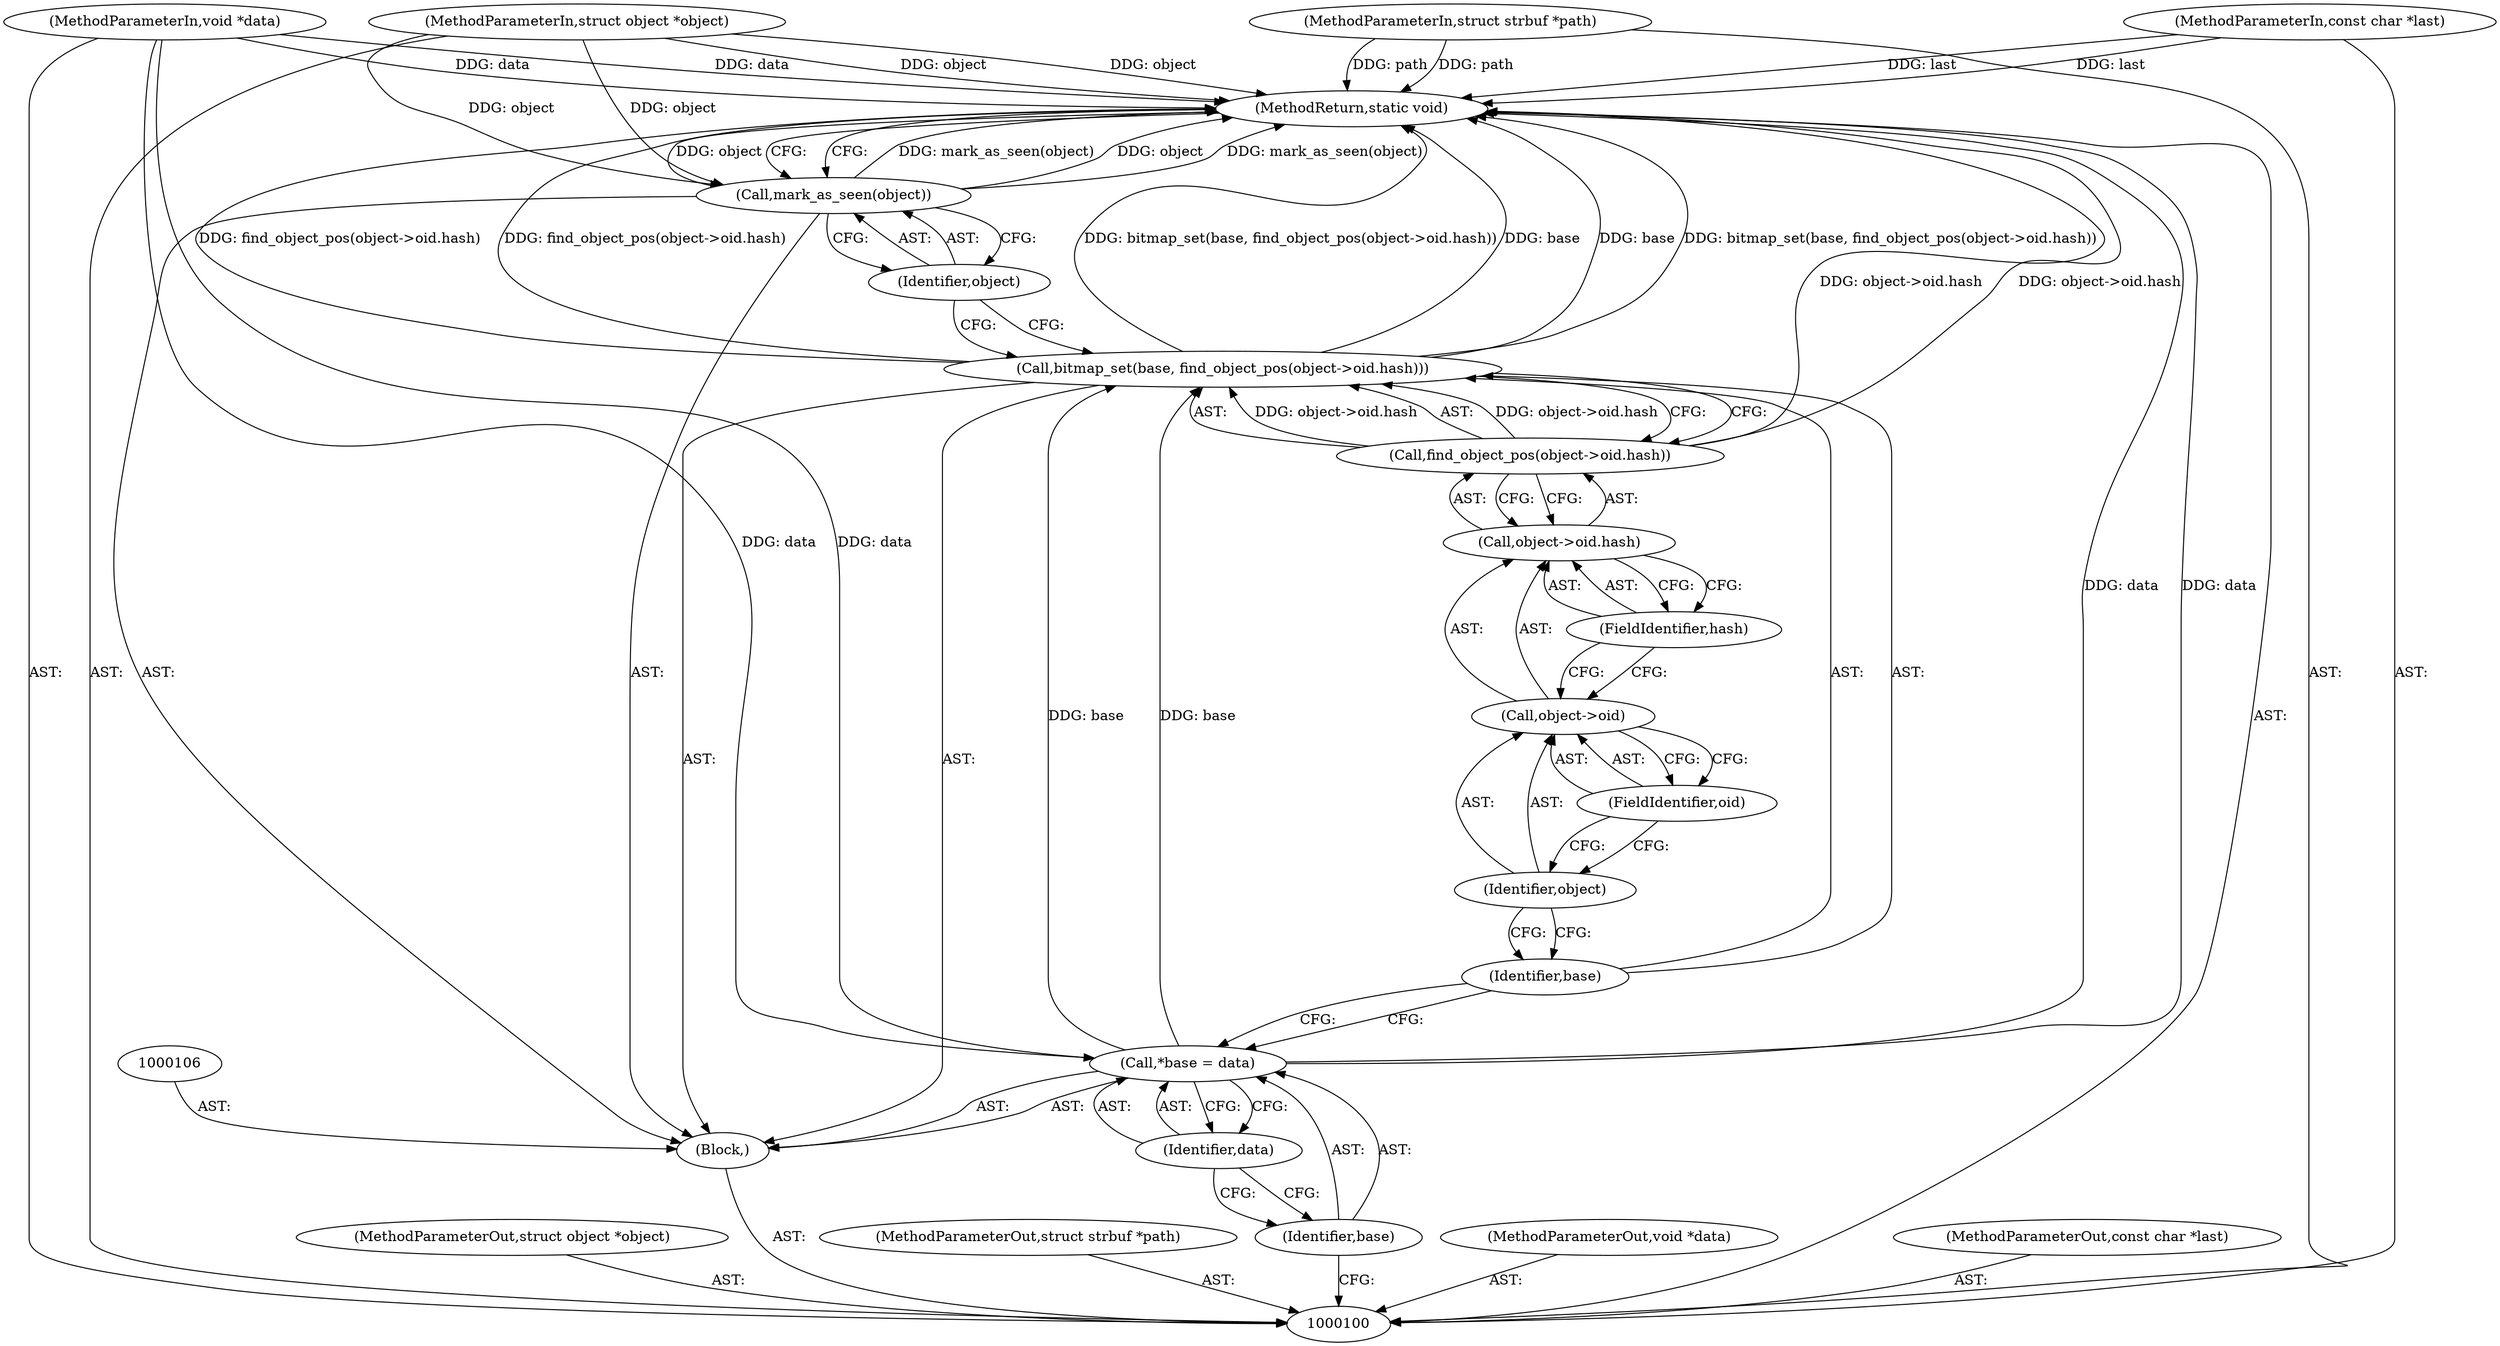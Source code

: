 digraph "1_git_de1e67d0703894cb6ea782e36abb63976ab07e60_6" {
"1000120" [label="(MethodReturn,static void)"];
"1000101" [label="(MethodParameterIn,struct object *object)"];
"1000157" [label="(MethodParameterOut,struct object *object)"];
"1000102" [label="(MethodParameterIn,struct strbuf *path)"];
"1000158" [label="(MethodParameterOut,struct strbuf *path)"];
"1000104" [label="(MethodParameterIn,void *data)"];
"1000160" [label="(MethodParameterOut,void *data)"];
"1000103" [label="(MethodParameterIn,const char *last)"];
"1000159" [label="(MethodParameterOut,const char *last)"];
"1000105" [label="(Block,)"];
"1000107" [label="(Call,*base = data)"];
"1000108" [label="(Identifier,base)"];
"1000109" [label="(Identifier,data)"];
"1000111" [label="(Identifier,base)"];
"1000112" [label="(Call,find_object_pos(object->oid.hash))"];
"1000110" [label="(Call,bitmap_set(base, find_object_pos(object->oid.hash)))"];
"1000113" [label="(Call,object->oid.hash)"];
"1000114" [label="(Call,object->oid)"];
"1000115" [label="(Identifier,object)"];
"1000116" [label="(FieldIdentifier,oid)"];
"1000117" [label="(FieldIdentifier,hash)"];
"1000118" [label="(Call,mark_as_seen(object))"];
"1000119" [label="(Identifier,object)"];
"1000120" -> "1000100"  [label="AST: "];
"1000120" -> "1000118"  [label="CFG: "];
"1000104" -> "1000120"  [label="DDG: data"];
"1000103" -> "1000120"  [label="DDG: last"];
"1000118" -> "1000120"  [label="DDG: mark_as_seen(object)"];
"1000118" -> "1000120"  [label="DDG: object"];
"1000110" -> "1000120"  [label="DDG: base"];
"1000110" -> "1000120"  [label="DDG: find_object_pos(object->oid.hash)"];
"1000110" -> "1000120"  [label="DDG: bitmap_set(base, find_object_pos(object->oid.hash))"];
"1000107" -> "1000120"  [label="DDG: data"];
"1000102" -> "1000120"  [label="DDG: path"];
"1000112" -> "1000120"  [label="DDG: object->oid.hash"];
"1000101" -> "1000120"  [label="DDG: object"];
"1000101" -> "1000100"  [label="AST: "];
"1000101" -> "1000120"  [label="DDG: object"];
"1000101" -> "1000118"  [label="DDG: object"];
"1000157" -> "1000100"  [label="AST: "];
"1000102" -> "1000100"  [label="AST: "];
"1000102" -> "1000120"  [label="DDG: path"];
"1000158" -> "1000100"  [label="AST: "];
"1000104" -> "1000100"  [label="AST: "];
"1000104" -> "1000120"  [label="DDG: data"];
"1000104" -> "1000107"  [label="DDG: data"];
"1000160" -> "1000100"  [label="AST: "];
"1000103" -> "1000100"  [label="AST: "];
"1000103" -> "1000120"  [label="DDG: last"];
"1000159" -> "1000100"  [label="AST: "];
"1000105" -> "1000100"  [label="AST: "];
"1000106" -> "1000105"  [label="AST: "];
"1000107" -> "1000105"  [label="AST: "];
"1000110" -> "1000105"  [label="AST: "];
"1000118" -> "1000105"  [label="AST: "];
"1000107" -> "1000105"  [label="AST: "];
"1000107" -> "1000109"  [label="CFG: "];
"1000108" -> "1000107"  [label="AST: "];
"1000109" -> "1000107"  [label="AST: "];
"1000111" -> "1000107"  [label="CFG: "];
"1000107" -> "1000120"  [label="DDG: data"];
"1000104" -> "1000107"  [label="DDG: data"];
"1000107" -> "1000110"  [label="DDG: base"];
"1000108" -> "1000107"  [label="AST: "];
"1000108" -> "1000100"  [label="CFG: "];
"1000109" -> "1000108"  [label="CFG: "];
"1000109" -> "1000107"  [label="AST: "];
"1000109" -> "1000108"  [label="CFG: "];
"1000107" -> "1000109"  [label="CFG: "];
"1000111" -> "1000110"  [label="AST: "];
"1000111" -> "1000107"  [label="CFG: "];
"1000115" -> "1000111"  [label="CFG: "];
"1000112" -> "1000110"  [label="AST: "];
"1000112" -> "1000113"  [label="CFG: "];
"1000113" -> "1000112"  [label="AST: "];
"1000110" -> "1000112"  [label="CFG: "];
"1000112" -> "1000120"  [label="DDG: object->oid.hash"];
"1000112" -> "1000110"  [label="DDG: object->oid.hash"];
"1000110" -> "1000105"  [label="AST: "];
"1000110" -> "1000112"  [label="CFG: "];
"1000111" -> "1000110"  [label="AST: "];
"1000112" -> "1000110"  [label="AST: "];
"1000119" -> "1000110"  [label="CFG: "];
"1000110" -> "1000120"  [label="DDG: base"];
"1000110" -> "1000120"  [label="DDG: find_object_pos(object->oid.hash)"];
"1000110" -> "1000120"  [label="DDG: bitmap_set(base, find_object_pos(object->oid.hash))"];
"1000107" -> "1000110"  [label="DDG: base"];
"1000112" -> "1000110"  [label="DDG: object->oid.hash"];
"1000113" -> "1000112"  [label="AST: "];
"1000113" -> "1000117"  [label="CFG: "];
"1000114" -> "1000113"  [label="AST: "];
"1000117" -> "1000113"  [label="AST: "];
"1000112" -> "1000113"  [label="CFG: "];
"1000114" -> "1000113"  [label="AST: "];
"1000114" -> "1000116"  [label="CFG: "];
"1000115" -> "1000114"  [label="AST: "];
"1000116" -> "1000114"  [label="AST: "];
"1000117" -> "1000114"  [label="CFG: "];
"1000115" -> "1000114"  [label="AST: "];
"1000115" -> "1000111"  [label="CFG: "];
"1000116" -> "1000115"  [label="CFG: "];
"1000116" -> "1000114"  [label="AST: "];
"1000116" -> "1000115"  [label="CFG: "];
"1000114" -> "1000116"  [label="CFG: "];
"1000117" -> "1000113"  [label="AST: "];
"1000117" -> "1000114"  [label="CFG: "];
"1000113" -> "1000117"  [label="CFG: "];
"1000118" -> "1000105"  [label="AST: "];
"1000118" -> "1000119"  [label="CFG: "];
"1000119" -> "1000118"  [label="AST: "];
"1000120" -> "1000118"  [label="CFG: "];
"1000118" -> "1000120"  [label="DDG: mark_as_seen(object)"];
"1000118" -> "1000120"  [label="DDG: object"];
"1000101" -> "1000118"  [label="DDG: object"];
"1000119" -> "1000118"  [label="AST: "];
"1000119" -> "1000110"  [label="CFG: "];
"1000118" -> "1000119"  [label="CFG: "];
}
